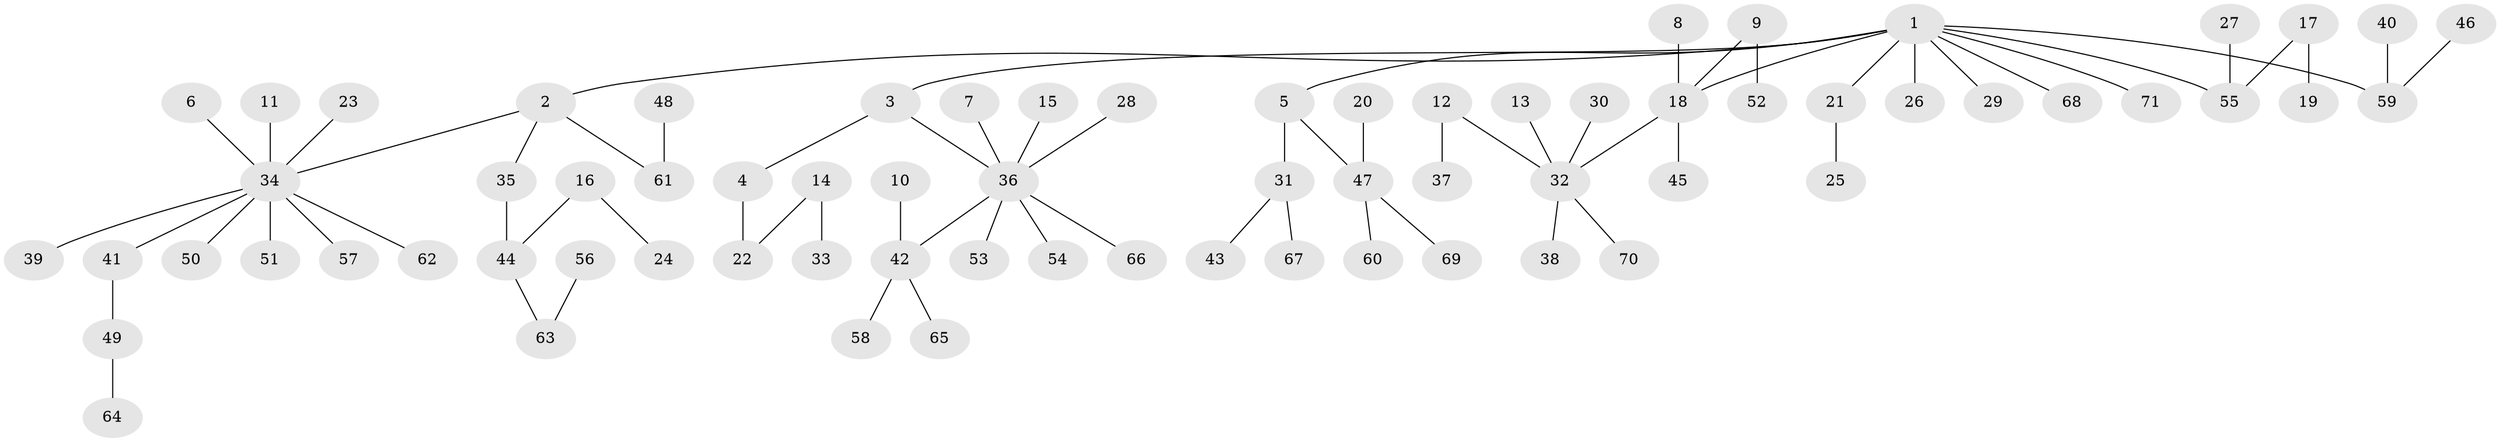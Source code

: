 // original degree distribution, {6: 0.028368794326241134, 4: 0.0425531914893617, 7: 0.0070921985815602835, 2: 0.2765957446808511, 3: 0.15602836879432624, 5: 0.02127659574468085, 1: 0.46808510638297873}
// Generated by graph-tools (version 1.1) at 2025/50/03/09/25 03:50:24]
// undirected, 71 vertices, 70 edges
graph export_dot {
graph [start="1"]
  node [color=gray90,style=filled];
  1;
  2;
  3;
  4;
  5;
  6;
  7;
  8;
  9;
  10;
  11;
  12;
  13;
  14;
  15;
  16;
  17;
  18;
  19;
  20;
  21;
  22;
  23;
  24;
  25;
  26;
  27;
  28;
  29;
  30;
  31;
  32;
  33;
  34;
  35;
  36;
  37;
  38;
  39;
  40;
  41;
  42;
  43;
  44;
  45;
  46;
  47;
  48;
  49;
  50;
  51;
  52;
  53;
  54;
  55;
  56;
  57;
  58;
  59;
  60;
  61;
  62;
  63;
  64;
  65;
  66;
  67;
  68;
  69;
  70;
  71;
  1 -- 2 [weight=1.0];
  1 -- 3 [weight=1.0];
  1 -- 5 [weight=1.0];
  1 -- 18 [weight=1.0];
  1 -- 21 [weight=1.0];
  1 -- 26 [weight=1.0];
  1 -- 29 [weight=1.0];
  1 -- 55 [weight=1.0];
  1 -- 59 [weight=1.0];
  1 -- 68 [weight=1.0];
  1 -- 71 [weight=1.0];
  2 -- 34 [weight=1.0];
  2 -- 35 [weight=1.0];
  2 -- 61 [weight=1.0];
  3 -- 4 [weight=1.0];
  3 -- 36 [weight=1.0];
  4 -- 22 [weight=1.0];
  5 -- 31 [weight=1.0];
  5 -- 47 [weight=1.0];
  6 -- 34 [weight=1.0];
  7 -- 36 [weight=1.0];
  8 -- 18 [weight=1.0];
  9 -- 18 [weight=1.0];
  9 -- 52 [weight=1.0];
  10 -- 42 [weight=1.0];
  11 -- 34 [weight=1.0];
  12 -- 32 [weight=1.0];
  12 -- 37 [weight=1.0];
  13 -- 32 [weight=1.0];
  14 -- 22 [weight=1.0];
  14 -- 33 [weight=1.0];
  15 -- 36 [weight=1.0];
  16 -- 24 [weight=1.0];
  16 -- 44 [weight=1.0];
  17 -- 19 [weight=1.0];
  17 -- 55 [weight=1.0];
  18 -- 32 [weight=1.0];
  18 -- 45 [weight=1.0];
  20 -- 47 [weight=1.0];
  21 -- 25 [weight=1.0];
  23 -- 34 [weight=1.0];
  27 -- 55 [weight=1.0];
  28 -- 36 [weight=1.0];
  30 -- 32 [weight=1.0];
  31 -- 43 [weight=1.0];
  31 -- 67 [weight=1.0];
  32 -- 38 [weight=1.0];
  32 -- 70 [weight=1.0];
  34 -- 39 [weight=1.0];
  34 -- 41 [weight=1.0];
  34 -- 50 [weight=1.0];
  34 -- 51 [weight=1.0];
  34 -- 57 [weight=1.0];
  34 -- 62 [weight=1.0];
  35 -- 44 [weight=1.0];
  36 -- 42 [weight=1.0];
  36 -- 53 [weight=1.0];
  36 -- 54 [weight=1.0];
  36 -- 66 [weight=1.0];
  40 -- 59 [weight=1.0];
  41 -- 49 [weight=1.0];
  42 -- 58 [weight=1.0];
  42 -- 65 [weight=1.0];
  44 -- 63 [weight=1.0];
  46 -- 59 [weight=1.0];
  47 -- 60 [weight=1.0];
  47 -- 69 [weight=1.0];
  48 -- 61 [weight=1.0];
  49 -- 64 [weight=1.0];
  56 -- 63 [weight=1.0];
}
